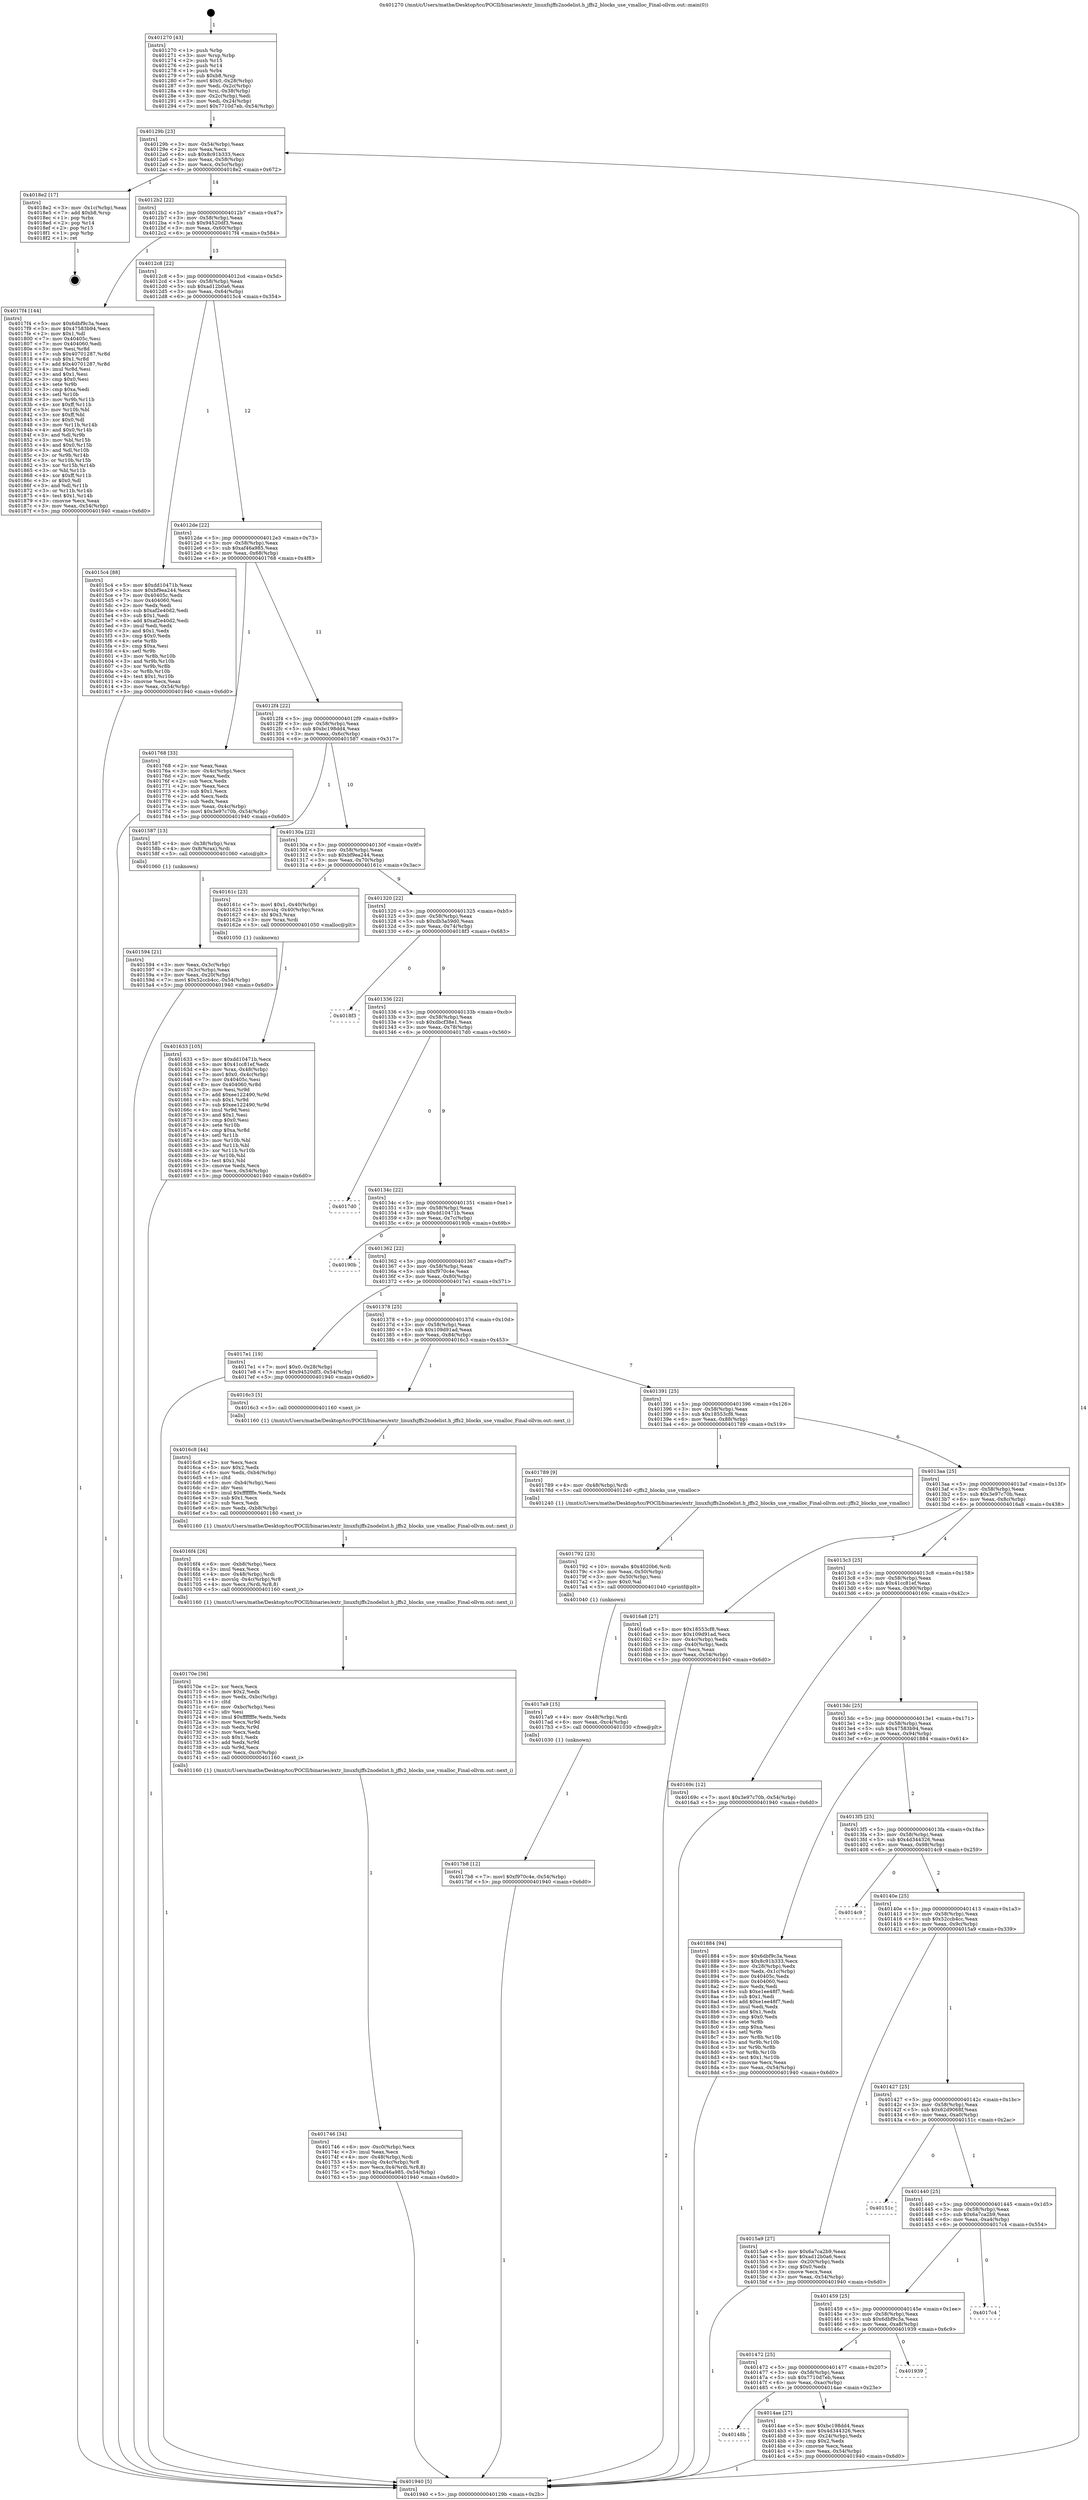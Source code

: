 digraph "0x401270" {
  label = "0x401270 (/mnt/c/Users/mathe/Desktop/tcc/POCII/binaries/extr_linuxfsjffs2nodelist.h_jffs2_blocks_use_vmalloc_Final-ollvm.out::main(0))"
  labelloc = "t"
  node[shape=record]

  Entry [label="",width=0.3,height=0.3,shape=circle,fillcolor=black,style=filled]
  "0x40129b" [label="{
     0x40129b [23]\l
     | [instrs]\l
     &nbsp;&nbsp;0x40129b \<+3\>: mov -0x54(%rbp),%eax\l
     &nbsp;&nbsp;0x40129e \<+2\>: mov %eax,%ecx\l
     &nbsp;&nbsp;0x4012a0 \<+6\>: sub $0x8c91b333,%ecx\l
     &nbsp;&nbsp;0x4012a6 \<+3\>: mov %eax,-0x58(%rbp)\l
     &nbsp;&nbsp;0x4012a9 \<+3\>: mov %ecx,-0x5c(%rbp)\l
     &nbsp;&nbsp;0x4012ac \<+6\>: je 00000000004018e2 \<main+0x672\>\l
  }"]
  "0x4018e2" [label="{
     0x4018e2 [17]\l
     | [instrs]\l
     &nbsp;&nbsp;0x4018e2 \<+3\>: mov -0x1c(%rbp),%eax\l
     &nbsp;&nbsp;0x4018e5 \<+7\>: add $0xb8,%rsp\l
     &nbsp;&nbsp;0x4018ec \<+1\>: pop %rbx\l
     &nbsp;&nbsp;0x4018ed \<+2\>: pop %r14\l
     &nbsp;&nbsp;0x4018ef \<+2\>: pop %r15\l
     &nbsp;&nbsp;0x4018f1 \<+1\>: pop %rbp\l
     &nbsp;&nbsp;0x4018f2 \<+1\>: ret\l
  }"]
  "0x4012b2" [label="{
     0x4012b2 [22]\l
     | [instrs]\l
     &nbsp;&nbsp;0x4012b2 \<+5\>: jmp 00000000004012b7 \<main+0x47\>\l
     &nbsp;&nbsp;0x4012b7 \<+3\>: mov -0x58(%rbp),%eax\l
     &nbsp;&nbsp;0x4012ba \<+5\>: sub $0x94520df3,%eax\l
     &nbsp;&nbsp;0x4012bf \<+3\>: mov %eax,-0x60(%rbp)\l
     &nbsp;&nbsp;0x4012c2 \<+6\>: je 00000000004017f4 \<main+0x584\>\l
  }"]
  Exit [label="",width=0.3,height=0.3,shape=circle,fillcolor=black,style=filled,peripheries=2]
  "0x4017f4" [label="{
     0x4017f4 [144]\l
     | [instrs]\l
     &nbsp;&nbsp;0x4017f4 \<+5\>: mov $0x6dbf9c3a,%eax\l
     &nbsp;&nbsp;0x4017f9 \<+5\>: mov $0x47583b94,%ecx\l
     &nbsp;&nbsp;0x4017fe \<+2\>: mov $0x1,%dl\l
     &nbsp;&nbsp;0x401800 \<+7\>: mov 0x40405c,%esi\l
     &nbsp;&nbsp;0x401807 \<+7\>: mov 0x404060,%edi\l
     &nbsp;&nbsp;0x40180e \<+3\>: mov %esi,%r8d\l
     &nbsp;&nbsp;0x401811 \<+7\>: sub $0x40701287,%r8d\l
     &nbsp;&nbsp;0x401818 \<+4\>: sub $0x1,%r8d\l
     &nbsp;&nbsp;0x40181c \<+7\>: add $0x40701287,%r8d\l
     &nbsp;&nbsp;0x401823 \<+4\>: imul %r8d,%esi\l
     &nbsp;&nbsp;0x401827 \<+3\>: and $0x1,%esi\l
     &nbsp;&nbsp;0x40182a \<+3\>: cmp $0x0,%esi\l
     &nbsp;&nbsp;0x40182d \<+4\>: sete %r9b\l
     &nbsp;&nbsp;0x401831 \<+3\>: cmp $0xa,%edi\l
     &nbsp;&nbsp;0x401834 \<+4\>: setl %r10b\l
     &nbsp;&nbsp;0x401838 \<+3\>: mov %r9b,%r11b\l
     &nbsp;&nbsp;0x40183b \<+4\>: xor $0xff,%r11b\l
     &nbsp;&nbsp;0x40183f \<+3\>: mov %r10b,%bl\l
     &nbsp;&nbsp;0x401842 \<+3\>: xor $0xff,%bl\l
     &nbsp;&nbsp;0x401845 \<+3\>: xor $0x0,%dl\l
     &nbsp;&nbsp;0x401848 \<+3\>: mov %r11b,%r14b\l
     &nbsp;&nbsp;0x40184b \<+4\>: and $0x0,%r14b\l
     &nbsp;&nbsp;0x40184f \<+3\>: and %dl,%r9b\l
     &nbsp;&nbsp;0x401852 \<+3\>: mov %bl,%r15b\l
     &nbsp;&nbsp;0x401855 \<+4\>: and $0x0,%r15b\l
     &nbsp;&nbsp;0x401859 \<+3\>: and %dl,%r10b\l
     &nbsp;&nbsp;0x40185c \<+3\>: or %r9b,%r14b\l
     &nbsp;&nbsp;0x40185f \<+3\>: or %r10b,%r15b\l
     &nbsp;&nbsp;0x401862 \<+3\>: xor %r15b,%r14b\l
     &nbsp;&nbsp;0x401865 \<+3\>: or %bl,%r11b\l
     &nbsp;&nbsp;0x401868 \<+4\>: xor $0xff,%r11b\l
     &nbsp;&nbsp;0x40186c \<+3\>: or $0x0,%dl\l
     &nbsp;&nbsp;0x40186f \<+3\>: and %dl,%r11b\l
     &nbsp;&nbsp;0x401872 \<+3\>: or %r11b,%r14b\l
     &nbsp;&nbsp;0x401875 \<+4\>: test $0x1,%r14b\l
     &nbsp;&nbsp;0x401879 \<+3\>: cmovne %ecx,%eax\l
     &nbsp;&nbsp;0x40187c \<+3\>: mov %eax,-0x54(%rbp)\l
     &nbsp;&nbsp;0x40187f \<+5\>: jmp 0000000000401940 \<main+0x6d0\>\l
  }"]
  "0x4012c8" [label="{
     0x4012c8 [22]\l
     | [instrs]\l
     &nbsp;&nbsp;0x4012c8 \<+5\>: jmp 00000000004012cd \<main+0x5d\>\l
     &nbsp;&nbsp;0x4012cd \<+3\>: mov -0x58(%rbp),%eax\l
     &nbsp;&nbsp;0x4012d0 \<+5\>: sub $0xad12b0a6,%eax\l
     &nbsp;&nbsp;0x4012d5 \<+3\>: mov %eax,-0x64(%rbp)\l
     &nbsp;&nbsp;0x4012d8 \<+6\>: je 00000000004015c4 \<main+0x354\>\l
  }"]
  "0x4017b8" [label="{
     0x4017b8 [12]\l
     | [instrs]\l
     &nbsp;&nbsp;0x4017b8 \<+7\>: movl $0xf970c4e,-0x54(%rbp)\l
     &nbsp;&nbsp;0x4017bf \<+5\>: jmp 0000000000401940 \<main+0x6d0\>\l
  }"]
  "0x4015c4" [label="{
     0x4015c4 [88]\l
     | [instrs]\l
     &nbsp;&nbsp;0x4015c4 \<+5\>: mov $0xdd10471b,%eax\l
     &nbsp;&nbsp;0x4015c9 \<+5\>: mov $0xbf9ea244,%ecx\l
     &nbsp;&nbsp;0x4015ce \<+7\>: mov 0x40405c,%edx\l
     &nbsp;&nbsp;0x4015d5 \<+7\>: mov 0x404060,%esi\l
     &nbsp;&nbsp;0x4015dc \<+2\>: mov %edx,%edi\l
     &nbsp;&nbsp;0x4015de \<+6\>: sub $0xaf2e40d2,%edi\l
     &nbsp;&nbsp;0x4015e4 \<+3\>: sub $0x1,%edi\l
     &nbsp;&nbsp;0x4015e7 \<+6\>: add $0xaf2e40d2,%edi\l
     &nbsp;&nbsp;0x4015ed \<+3\>: imul %edi,%edx\l
     &nbsp;&nbsp;0x4015f0 \<+3\>: and $0x1,%edx\l
     &nbsp;&nbsp;0x4015f3 \<+3\>: cmp $0x0,%edx\l
     &nbsp;&nbsp;0x4015f6 \<+4\>: sete %r8b\l
     &nbsp;&nbsp;0x4015fa \<+3\>: cmp $0xa,%esi\l
     &nbsp;&nbsp;0x4015fd \<+4\>: setl %r9b\l
     &nbsp;&nbsp;0x401601 \<+3\>: mov %r8b,%r10b\l
     &nbsp;&nbsp;0x401604 \<+3\>: and %r9b,%r10b\l
     &nbsp;&nbsp;0x401607 \<+3\>: xor %r9b,%r8b\l
     &nbsp;&nbsp;0x40160a \<+3\>: or %r8b,%r10b\l
     &nbsp;&nbsp;0x40160d \<+4\>: test $0x1,%r10b\l
     &nbsp;&nbsp;0x401611 \<+3\>: cmovne %ecx,%eax\l
     &nbsp;&nbsp;0x401614 \<+3\>: mov %eax,-0x54(%rbp)\l
     &nbsp;&nbsp;0x401617 \<+5\>: jmp 0000000000401940 \<main+0x6d0\>\l
  }"]
  "0x4012de" [label="{
     0x4012de [22]\l
     | [instrs]\l
     &nbsp;&nbsp;0x4012de \<+5\>: jmp 00000000004012e3 \<main+0x73\>\l
     &nbsp;&nbsp;0x4012e3 \<+3\>: mov -0x58(%rbp),%eax\l
     &nbsp;&nbsp;0x4012e6 \<+5\>: sub $0xaf46a985,%eax\l
     &nbsp;&nbsp;0x4012eb \<+3\>: mov %eax,-0x68(%rbp)\l
     &nbsp;&nbsp;0x4012ee \<+6\>: je 0000000000401768 \<main+0x4f8\>\l
  }"]
  "0x4017a9" [label="{
     0x4017a9 [15]\l
     | [instrs]\l
     &nbsp;&nbsp;0x4017a9 \<+4\>: mov -0x48(%rbp),%rdi\l
     &nbsp;&nbsp;0x4017ad \<+6\>: mov %eax,-0xc4(%rbp)\l
     &nbsp;&nbsp;0x4017b3 \<+5\>: call 0000000000401030 \<free@plt\>\l
     | [calls]\l
     &nbsp;&nbsp;0x401030 \{1\} (unknown)\l
  }"]
  "0x401768" [label="{
     0x401768 [33]\l
     | [instrs]\l
     &nbsp;&nbsp;0x401768 \<+2\>: xor %eax,%eax\l
     &nbsp;&nbsp;0x40176a \<+3\>: mov -0x4c(%rbp),%ecx\l
     &nbsp;&nbsp;0x40176d \<+2\>: mov %eax,%edx\l
     &nbsp;&nbsp;0x40176f \<+2\>: sub %ecx,%edx\l
     &nbsp;&nbsp;0x401771 \<+2\>: mov %eax,%ecx\l
     &nbsp;&nbsp;0x401773 \<+3\>: sub $0x1,%ecx\l
     &nbsp;&nbsp;0x401776 \<+2\>: add %ecx,%edx\l
     &nbsp;&nbsp;0x401778 \<+2\>: sub %edx,%eax\l
     &nbsp;&nbsp;0x40177a \<+3\>: mov %eax,-0x4c(%rbp)\l
     &nbsp;&nbsp;0x40177d \<+7\>: movl $0x3e97c70b,-0x54(%rbp)\l
     &nbsp;&nbsp;0x401784 \<+5\>: jmp 0000000000401940 \<main+0x6d0\>\l
  }"]
  "0x4012f4" [label="{
     0x4012f4 [22]\l
     | [instrs]\l
     &nbsp;&nbsp;0x4012f4 \<+5\>: jmp 00000000004012f9 \<main+0x89\>\l
     &nbsp;&nbsp;0x4012f9 \<+3\>: mov -0x58(%rbp),%eax\l
     &nbsp;&nbsp;0x4012fc \<+5\>: sub $0xbc198dd4,%eax\l
     &nbsp;&nbsp;0x401301 \<+3\>: mov %eax,-0x6c(%rbp)\l
     &nbsp;&nbsp;0x401304 \<+6\>: je 0000000000401587 \<main+0x317\>\l
  }"]
  "0x401792" [label="{
     0x401792 [23]\l
     | [instrs]\l
     &nbsp;&nbsp;0x401792 \<+10\>: movabs $0x4020b6,%rdi\l
     &nbsp;&nbsp;0x40179c \<+3\>: mov %eax,-0x50(%rbp)\l
     &nbsp;&nbsp;0x40179f \<+3\>: mov -0x50(%rbp),%esi\l
     &nbsp;&nbsp;0x4017a2 \<+2\>: mov $0x0,%al\l
     &nbsp;&nbsp;0x4017a4 \<+5\>: call 0000000000401040 \<printf@plt\>\l
     | [calls]\l
     &nbsp;&nbsp;0x401040 \{1\} (unknown)\l
  }"]
  "0x401587" [label="{
     0x401587 [13]\l
     | [instrs]\l
     &nbsp;&nbsp;0x401587 \<+4\>: mov -0x38(%rbp),%rax\l
     &nbsp;&nbsp;0x40158b \<+4\>: mov 0x8(%rax),%rdi\l
     &nbsp;&nbsp;0x40158f \<+5\>: call 0000000000401060 \<atoi@plt\>\l
     | [calls]\l
     &nbsp;&nbsp;0x401060 \{1\} (unknown)\l
  }"]
  "0x40130a" [label="{
     0x40130a [22]\l
     | [instrs]\l
     &nbsp;&nbsp;0x40130a \<+5\>: jmp 000000000040130f \<main+0x9f\>\l
     &nbsp;&nbsp;0x40130f \<+3\>: mov -0x58(%rbp),%eax\l
     &nbsp;&nbsp;0x401312 \<+5\>: sub $0xbf9ea244,%eax\l
     &nbsp;&nbsp;0x401317 \<+3\>: mov %eax,-0x70(%rbp)\l
     &nbsp;&nbsp;0x40131a \<+6\>: je 000000000040161c \<main+0x3ac\>\l
  }"]
  "0x401746" [label="{
     0x401746 [34]\l
     | [instrs]\l
     &nbsp;&nbsp;0x401746 \<+6\>: mov -0xc0(%rbp),%ecx\l
     &nbsp;&nbsp;0x40174c \<+3\>: imul %eax,%ecx\l
     &nbsp;&nbsp;0x40174f \<+4\>: mov -0x48(%rbp),%rdi\l
     &nbsp;&nbsp;0x401753 \<+4\>: movslq -0x4c(%rbp),%r8\l
     &nbsp;&nbsp;0x401757 \<+5\>: mov %ecx,0x4(%rdi,%r8,8)\l
     &nbsp;&nbsp;0x40175c \<+7\>: movl $0xaf46a985,-0x54(%rbp)\l
     &nbsp;&nbsp;0x401763 \<+5\>: jmp 0000000000401940 \<main+0x6d0\>\l
  }"]
  "0x40161c" [label="{
     0x40161c [23]\l
     | [instrs]\l
     &nbsp;&nbsp;0x40161c \<+7\>: movl $0x1,-0x40(%rbp)\l
     &nbsp;&nbsp;0x401623 \<+4\>: movslq -0x40(%rbp),%rax\l
     &nbsp;&nbsp;0x401627 \<+4\>: shl $0x3,%rax\l
     &nbsp;&nbsp;0x40162b \<+3\>: mov %rax,%rdi\l
     &nbsp;&nbsp;0x40162e \<+5\>: call 0000000000401050 \<malloc@plt\>\l
     | [calls]\l
     &nbsp;&nbsp;0x401050 \{1\} (unknown)\l
  }"]
  "0x401320" [label="{
     0x401320 [22]\l
     | [instrs]\l
     &nbsp;&nbsp;0x401320 \<+5\>: jmp 0000000000401325 \<main+0xb5\>\l
     &nbsp;&nbsp;0x401325 \<+3\>: mov -0x58(%rbp),%eax\l
     &nbsp;&nbsp;0x401328 \<+5\>: sub $0xdb3a59d0,%eax\l
     &nbsp;&nbsp;0x40132d \<+3\>: mov %eax,-0x74(%rbp)\l
     &nbsp;&nbsp;0x401330 \<+6\>: je 00000000004018f3 \<main+0x683\>\l
  }"]
  "0x40170e" [label="{
     0x40170e [56]\l
     | [instrs]\l
     &nbsp;&nbsp;0x40170e \<+2\>: xor %ecx,%ecx\l
     &nbsp;&nbsp;0x401710 \<+5\>: mov $0x2,%edx\l
     &nbsp;&nbsp;0x401715 \<+6\>: mov %edx,-0xbc(%rbp)\l
     &nbsp;&nbsp;0x40171b \<+1\>: cltd\l
     &nbsp;&nbsp;0x40171c \<+6\>: mov -0xbc(%rbp),%esi\l
     &nbsp;&nbsp;0x401722 \<+2\>: idiv %esi\l
     &nbsp;&nbsp;0x401724 \<+6\>: imul $0xfffffffe,%edx,%edx\l
     &nbsp;&nbsp;0x40172a \<+3\>: mov %ecx,%r9d\l
     &nbsp;&nbsp;0x40172d \<+3\>: sub %edx,%r9d\l
     &nbsp;&nbsp;0x401730 \<+2\>: mov %ecx,%edx\l
     &nbsp;&nbsp;0x401732 \<+3\>: sub $0x1,%edx\l
     &nbsp;&nbsp;0x401735 \<+3\>: add %edx,%r9d\l
     &nbsp;&nbsp;0x401738 \<+3\>: sub %r9d,%ecx\l
     &nbsp;&nbsp;0x40173b \<+6\>: mov %ecx,-0xc0(%rbp)\l
     &nbsp;&nbsp;0x401741 \<+5\>: call 0000000000401160 \<next_i\>\l
     | [calls]\l
     &nbsp;&nbsp;0x401160 \{1\} (/mnt/c/Users/mathe/Desktop/tcc/POCII/binaries/extr_linuxfsjffs2nodelist.h_jffs2_blocks_use_vmalloc_Final-ollvm.out::next_i)\l
  }"]
  "0x4018f3" [label="{
     0x4018f3\l
  }", style=dashed]
  "0x401336" [label="{
     0x401336 [22]\l
     | [instrs]\l
     &nbsp;&nbsp;0x401336 \<+5\>: jmp 000000000040133b \<main+0xcb\>\l
     &nbsp;&nbsp;0x40133b \<+3\>: mov -0x58(%rbp),%eax\l
     &nbsp;&nbsp;0x40133e \<+5\>: sub $0xdbcf38e1,%eax\l
     &nbsp;&nbsp;0x401343 \<+3\>: mov %eax,-0x78(%rbp)\l
     &nbsp;&nbsp;0x401346 \<+6\>: je 00000000004017d0 \<main+0x560\>\l
  }"]
  "0x4016f4" [label="{
     0x4016f4 [26]\l
     | [instrs]\l
     &nbsp;&nbsp;0x4016f4 \<+6\>: mov -0xb8(%rbp),%ecx\l
     &nbsp;&nbsp;0x4016fa \<+3\>: imul %eax,%ecx\l
     &nbsp;&nbsp;0x4016fd \<+4\>: mov -0x48(%rbp),%rdi\l
     &nbsp;&nbsp;0x401701 \<+4\>: movslq -0x4c(%rbp),%r8\l
     &nbsp;&nbsp;0x401705 \<+4\>: mov %ecx,(%rdi,%r8,8)\l
     &nbsp;&nbsp;0x401709 \<+5\>: call 0000000000401160 \<next_i\>\l
     | [calls]\l
     &nbsp;&nbsp;0x401160 \{1\} (/mnt/c/Users/mathe/Desktop/tcc/POCII/binaries/extr_linuxfsjffs2nodelist.h_jffs2_blocks_use_vmalloc_Final-ollvm.out::next_i)\l
  }"]
  "0x4017d0" [label="{
     0x4017d0\l
  }", style=dashed]
  "0x40134c" [label="{
     0x40134c [22]\l
     | [instrs]\l
     &nbsp;&nbsp;0x40134c \<+5\>: jmp 0000000000401351 \<main+0xe1\>\l
     &nbsp;&nbsp;0x401351 \<+3\>: mov -0x58(%rbp),%eax\l
     &nbsp;&nbsp;0x401354 \<+5\>: sub $0xdd10471b,%eax\l
     &nbsp;&nbsp;0x401359 \<+3\>: mov %eax,-0x7c(%rbp)\l
     &nbsp;&nbsp;0x40135c \<+6\>: je 000000000040190b \<main+0x69b\>\l
  }"]
  "0x4016c8" [label="{
     0x4016c8 [44]\l
     | [instrs]\l
     &nbsp;&nbsp;0x4016c8 \<+2\>: xor %ecx,%ecx\l
     &nbsp;&nbsp;0x4016ca \<+5\>: mov $0x2,%edx\l
     &nbsp;&nbsp;0x4016cf \<+6\>: mov %edx,-0xb4(%rbp)\l
     &nbsp;&nbsp;0x4016d5 \<+1\>: cltd\l
     &nbsp;&nbsp;0x4016d6 \<+6\>: mov -0xb4(%rbp),%esi\l
     &nbsp;&nbsp;0x4016dc \<+2\>: idiv %esi\l
     &nbsp;&nbsp;0x4016de \<+6\>: imul $0xfffffffe,%edx,%edx\l
     &nbsp;&nbsp;0x4016e4 \<+3\>: sub $0x1,%ecx\l
     &nbsp;&nbsp;0x4016e7 \<+2\>: sub %ecx,%edx\l
     &nbsp;&nbsp;0x4016e9 \<+6\>: mov %edx,-0xb8(%rbp)\l
     &nbsp;&nbsp;0x4016ef \<+5\>: call 0000000000401160 \<next_i\>\l
     | [calls]\l
     &nbsp;&nbsp;0x401160 \{1\} (/mnt/c/Users/mathe/Desktop/tcc/POCII/binaries/extr_linuxfsjffs2nodelist.h_jffs2_blocks_use_vmalloc_Final-ollvm.out::next_i)\l
  }"]
  "0x40190b" [label="{
     0x40190b\l
  }", style=dashed]
  "0x401362" [label="{
     0x401362 [22]\l
     | [instrs]\l
     &nbsp;&nbsp;0x401362 \<+5\>: jmp 0000000000401367 \<main+0xf7\>\l
     &nbsp;&nbsp;0x401367 \<+3\>: mov -0x58(%rbp),%eax\l
     &nbsp;&nbsp;0x40136a \<+5\>: sub $0xf970c4e,%eax\l
     &nbsp;&nbsp;0x40136f \<+3\>: mov %eax,-0x80(%rbp)\l
     &nbsp;&nbsp;0x401372 \<+6\>: je 00000000004017e1 \<main+0x571\>\l
  }"]
  "0x401633" [label="{
     0x401633 [105]\l
     | [instrs]\l
     &nbsp;&nbsp;0x401633 \<+5\>: mov $0xdd10471b,%ecx\l
     &nbsp;&nbsp;0x401638 \<+5\>: mov $0x41cc81ef,%edx\l
     &nbsp;&nbsp;0x40163d \<+4\>: mov %rax,-0x48(%rbp)\l
     &nbsp;&nbsp;0x401641 \<+7\>: movl $0x0,-0x4c(%rbp)\l
     &nbsp;&nbsp;0x401648 \<+7\>: mov 0x40405c,%esi\l
     &nbsp;&nbsp;0x40164f \<+8\>: mov 0x404060,%r8d\l
     &nbsp;&nbsp;0x401657 \<+3\>: mov %esi,%r9d\l
     &nbsp;&nbsp;0x40165a \<+7\>: add $0xee122490,%r9d\l
     &nbsp;&nbsp;0x401661 \<+4\>: sub $0x1,%r9d\l
     &nbsp;&nbsp;0x401665 \<+7\>: sub $0xee122490,%r9d\l
     &nbsp;&nbsp;0x40166c \<+4\>: imul %r9d,%esi\l
     &nbsp;&nbsp;0x401670 \<+3\>: and $0x1,%esi\l
     &nbsp;&nbsp;0x401673 \<+3\>: cmp $0x0,%esi\l
     &nbsp;&nbsp;0x401676 \<+4\>: sete %r10b\l
     &nbsp;&nbsp;0x40167a \<+4\>: cmp $0xa,%r8d\l
     &nbsp;&nbsp;0x40167e \<+4\>: setl %r11b\l
     &nbsp;&nbsp;0x401682 \<+3\>: mov %r10b,%bl\l
     &nbsp;&nbsp;0x401685 \<+3\>: and %r11b,%bl\l
     &nbsp;&nbsp;0x401688 \<+3\>: xor %r11b,%r10b\l
     &nbsp;&nbsp;0x40168b \<+3\>: or %r10b,%bl\l
     &nbsp;&nbsp;0x40168e \<+3\>: test $0x1,%bl\l
     &nbsp;&nbsp;0x401691 \<+3\>: cmovne %edx,%ecx\l
     &nbsp;&nbsp;0x401694 \<+3\>: mov %ecx,-0x54(%rbp)\l
     &nbsp;&nbsp;0x401697 \<+5\>: jmp 0000000000401940 \<main+0x6d0\>\l
  }"]
  "0x4017e1" [label="{
     0x4017e1 [19]\l
     | [instrs]\l
     &nbsp;&nbsp;0x4017e1 \<+7\>: movl $0x0,-0x28(%rbp)\l
     &nbsp;&nbsp;0x4017e8 \<+7\>: movl $0x94520df3,-0x54(%rbp)\l
     &nbsp;&nbsp;0x4017ef \<+5\>: jmp 0000000000401940 \<main+0x6d0\>\l
  }"]
  "0x401378" [label="{
     0x401378 [25]\l
     | [instrs]\l
     &nbsp;&nbsp;0x401378 \<+5\>: jmp 000000000040137d \<main+0x10d\>\l
     &nbsp;&nbsp;0x40137d \<+3\>: mov -0x58(%rbp),%eax\l
     &nbsp;&nbsp;0x401380 \<+5\>: sub $0x109d91ad,%eax\l
     &nbsp;&nbsp;0x401385 \<+6\>: mov %eax,-0x84(%rbp)\l
     &nbsp;&nbsp;0x40138b \<+6\>: je 00000000004016c3 \<main+0x453\>\l
  }"]
  "0x401594" [label="{
     0x401594 [21]\l
     | [instrs]\l
     &nbsp;&nbsp;0x401594 \<+3\>: mov %eax,-0x3c(%rbp)\l
     &nbsp;&nbsp;0x401597 \<+3\>: mov -0x3c(%rbp),%eax\l
     &nbsp;&nbsp;0x40159a \<+3\>: mov %eax,-0x20(%rbp)\l
     &nbsp;&nbsp;0x40159d \<+7\>: movl $0x52ccb4cc,-0x54(%rbp)\l
     &nbsp;&nbsp;0x4015a4 \<+5\>: jmp 0000000000401940 \<main+0x6d0\>\l
  }"]
  "0x4016c3" [label="{
     0x4016c3 [5]\l
     | [instrs]\l
     &nbsp;&nbsp;0x4016c3 \<+5\>: call 0000000000401160 \<next_i\>\l
     | [calls]\l
     &nbsp;&nbsp;0x401160 \{1\} (/mnt/c/Users/mathe/Desktop/tcc/POCII/binaries/extr_linuxfsjffs2nodelist.h_jffs2_blocks_use_vmalloc_Final-ollvm.out::next_i)\l
  }"]
  "0x401391" [label="{
     0x401391 [25]\l
     | [instrs]\l
     &nbsp;&nbsp;0x401391 \<+5\>: jmp 0000000000401396 \<main+0x126\>\l
     &nbsp;&nbsp;0x401396 \<+3\>: mov -0x58(%rbp),%eax\l
     &nbsp;&nbsp;0x401399 \<+5\>: sub $0x18553cf8,%eax\l
     &nbsp;&nbsp;0x40139e \<+6\>: mov %eax,-0x88(%rbp)\l
     &nbsp;&nbsp;0x4013a4 \<+6\>: je 0000000000401789 \<main+0x519\>\l
  }"]
  "0x401270" [label="{
     0x401270 [43]\l
     | [instrs]\l
     &nbsp;&nbsp;0x401270 \<+1\>: push %rbp\l
     &nbsp;&nbsp;0x401271 \<+3\>: mov %rsp,%rbp\l
     &nbsp;&nbsp;0x401274 \<+2\>: push %r15\l
     &nbsp;&nbsp;0x401276 \<+2\>: push %r14\l
     &nbsp;&nbsp;0x401278 \<+1\>: push %rbx\l
     &nbsp;&nbsp;0x401279 \<+7\>: sub $0xb8,%rsp\l
     &nbsp;&nbsp;0x401280 \<+7\>: movl $0x0,-0x28(%rbp)\l
     &nbsp;&nbsp;0x401287 \<+3\>: mov %edi,-0x2c(%rbp)\l
     &nbsp;&nbsp;0x40128a \<+4\>: mov %rsi,-0x38(%rbp)\l
     &nbsp;&nbsp;0x40128e \<+3\>: mov -0x2c(%rbp),%edi\l
     &nbsp;&nbsp;0x401291 \<+3\>: mov %edi,-0x24(%rbp)\l
     &nbsp;&nbsp;0x401294 \<+7\>: movl $0x7710d7eb,-0x54(%rbp)\l
  }"]
  "0x401789" [label="{
     0x401789 [9]\l
     | [instrs]\l
     &nbsp;&nbsp;0x401789 \<+4\>: mov -0x48(%rbp),%rdi\l
     &nbsp;&nbsp;0x40178d \<+5\>: call 0000000000401240 \<jffs2_blocks_use_vmalloc\>\l
     | [calls]\l
     &nbsp;&nbsp;0x401240 \{1\} (/mnt/c/Users/mathe/Desktop/tcc/POCII/binaries/extr_linuxfsjffs2nodelist.h_jffs2_blocks_use_vmalloc_Final-ollvm.out::jffs2_blocks_use_vmalloc)\l
  }"]
  "0x4013aa" [label="{
     0x4013aa [25]\l
     | [instrs]\l
     &nbsp;&nbsp;0x4013aa \<+5\>: jmp 00000000004013af \<main+0x13f\>\l
     &nbsp;&nbsp;0x4013af \<+3\>: mov -0x58(%rbp),%eax\l
     &nbsp;&nbsp;0x4013b2 \<+5\>: sub $0x3e97c70b,%eax\l
     &nbsp;&nbsp;0x4013b7 \<+6\>: mov %eax,-0x8c(%rbp)\l
     &nbsp;&nbsp;0x4013bd \<+6\>: je 00000000004016a8 \<main+0x438\>\l
  }"]
  "0x401940" [label="{
     0x401940 [5]\l
     | [instrs]\l
     &nbsp;&nbsp;0x401940 \<+5\>: jmp 000000000040129b \<main+0x2b\>\l
  }"]
  "0x4016a8" [label="{
     0x4016a8 [27]\l
     | [instrs]\l
     &nbsp;&nbsp;0x4016a8 \<+5\>: mov $0x18553cf8,%eax\l
     &nbsp;&nbsp;0x4016ad \<+5\>: mov $0x109d91ad,%ecx\l
     &nbsp;&nbsp;0x4016b2 \<+3\>: mov -0x4c(%rbp),%edx\l
     &nbsp;&nbsp;0x4016b5 \<+3\>: cmp -0x40(%rbp),%edx\l
     &nbsp;&nbsp;0x4016b8 \<+3\>: cmovl %ecx,%eax\l
     &nbsp;&nbsp;0x4016bb \<+3\>: mov %eax,-0x54(%rbp)\l
     &nbsp;&nbsp;0x4016be \<+5\>: jmp 0000000000401940 \<main+0x6d0\>\l
  }"]
  "0x4013c3" [label="{
     0x4013c3 [25]\l
     | [instrs]\l
     &nbsp;&nbsp;0x4013c3 \<+5\>: jmp 00000000004013c8 \<main+0x158\>\l
     &nbsp;&nbsp;0x4013c8 \<+3\>: mov -0x58(%rbp),%eax\l
     &nbsp;&nbsp;0x4013cb \<+5\>: sub $0x41cc81ef,%eax\l
     &nbsp;&nbsp;0x4013d0 \<+6\>: mov %eax,-0x90(%rbp)\l
     &nbsp;&nbsp;0x4013d6 \<+6\>: je 000000000040169c \<main+0x42c\>\l
  }"]
  "0x40148b" [label="{
     0x40148b\l
  }", style=dashed]
  "0x40169c" [label="{
     0x40169c [12]\l
     | [instrs]\l
     &nbsp;&nbsp;0x40169c \<+7\>: movl $0x3e97c70b,-0x54(%rbp)\l
     &nbsp;&nbsp;0x4016a3 \<+5\>: jmp 0000000000401940 \<main+0x6d0\>\l
  }"]
  "0x4013dc" [label="{
     0x4013dc [25]\l
     | [instrs]\l
     &nbsp;&nbsp;0x4013dc \<+5\>: jmp 00000000004013e1 \<main+0x171\>\l
     &nbsp;&nbsp;0x4013e1 \<+3\>: mov -0x58(%rbp),%eax\l
     &nbsp;&nbsp;0x4013e4 \<+5\>: sub $0x47583b94,%eax\l
     &nbsp;&nbsp;0x4013e9 \<+6\>: mov %eax,-0x94(%rbp)\l
     &nbsp;&nbsp;0x4013ef \<+6\>: je 0000000000401884 \<main+0x614\>\l
  }"]
  "0x4014ae" [label="{
     0x4014ae [27]\l
     | [instrs]\l
     &nbsp;&nbsp;0x4014ae \<+5\>: mov $0xbc198dd4,%eax\l
     &nbsp;&nbsp;0x4014b3 \<+5\>: mov $0x4d344326,%ecx\l
     &nbsp;&nbsp;0x4014b8 \<+3\>: mov -0x24(%rbp),%edx\l
     &nbsp;&nbsp;0x4014bb \<+3\>: cmp $0x2,%edx\l
     &nbsp;&nbsp;0x4014be \<+3\>: cmovne %ecx,%eax\l
     &nbsp;&nbsp;0x4014c1 \<+3\>: mov %eax,-0x54(%rbp)\l
     &nbsp;&nbsp;0x4014c4 \<+5\>: jmp 0000000000401940 \<main+0x6d0\>\l
  }"]
  "0x401884" [label="{
     0x401884 [94]\l
     | [instrs]\l
     &nbsp;&nbsp;0x401884 \<+5\>: mov $0x6dbf9c3a,%eax\l
     &nbsp;&nbsp;0x401889 \<+5\>: mov $0x8c91b333,%ecx\l
     &nbsp;&nbsp;0x40188e \<+3\>: mov -0x28(%rbp),%edx\l
     &nbsp;&nbsp;0x401891 \<+3\>: mov %edx,-0x1c(%rbp)\l
     &nbsp;&nbsp;0x401894 \<+7\>: mov 0x40405c,%edx\l
     &nbsp;&nbsp;0x40189b \<+7\>: mov 0x404060,%esi\l
     &nbsp;&nbsp;0x4018a2 \<+2\>: mov %edx,%edi\l
     &nbsp;&nbsp;0x4018a4 \<+6\>: sub $0xe1ee48f7,%edi\l
     &nbsp;&nbsp;0x4018aa \<+3\>: sub $0x1,%edi\l
     &nbsp;&nbsp;0x4018ad \<+6\>: add $0xe1ee48f7,%edi\l
     &nbsp;&nbsp;0x4018b3 \<+3\>: imul %edi,%edx\l
     &nbsp;&nbsp;0x4018b6 \<+3\>: and $0x1,%edx\l
     &nbsp;&nbsp;0x4018b9 \<+3\>: cmp $0x0,%edx\l
     &nbsp;&nbsp;0x4018bc \<+4\>: sete %r8b\l
     &nbsp;&nbsp;0x4018c0 \<+3\>: cmp $0xa,%esi\l
     &nbsp;&nbsp;0x4018c3 \<+4\>: setl %r9b\l
     &nbsp;&nbsp;0x4018c7 \<+3\>: mov %r8b,%r10b\l
     &nbsp;&nbsp;0x4018ca \<+3\>: and %r9b,%r10b\l
     &nbsp;&nbsp;0x4018cd \<+3\>: xor %r9b,%r8b\l
     &nbsp;&nbsp;0x4018d0 \<+3\>: or %r8b,%r10b\l
     &nbsp;&nbsp;0x4018d3 \<+4\>: test $0x1,%r10b\l
     &nbsp;&nbsp;0x4018d7 \<+3\>: cmovne %ecx,%eax\l
     &nbsp;&nbsp;0x4018da \<+3\>: mov %eax,-0x54(%rbp)\l
     &nbsp;&nbsp;0x4018dd \<+5\>: jmp 0000000000401940 \<main+0x6d0\>\l
  }"]
  "0x4013f5" [label="{
     0x4013f5 [25]\l
     | [instrs]\l
     &nbsp;&nbsp;0x4013f5 \<+5\>: jmp 00000000004013fa \<main+0x18a\>\l
     &nbsp;&nbsp;0x4013fa \<+3\>: mov -0x58(%rbp),%eax\l
     &nbsp;&nbsp;0x4013fd \<+5\>: sub $0x4d344326,%eax\l
     &nbsp;&nbsp;0x401402 \<+6\>: mov %eax,-0x98(%rbp)\l
     &nbsp;&nbsp;0x401408 \<+6\>: je 00000000004014c9 \<main+0x259\>\l
  }"]
  "0x401472" [label="{
     0x401472 [25]\l
     | [instrs]\l
     &nbsp;&nbsp;0x401472 \<+5\>: jmp 0000000000401477 \<main+0x207\>\l
     &nbsp;&nbsp;0x401477 \<+3\>: mov -0x58(%rbp),%eax\l
     &nbsp;&nbsp;0x40147a \<+5\>: sub $0x7710d7eb,%eax\l
     &nbsp;&nbsp;0x40147f \<+6\>: mov %eax,-0xac(%rbp)\l
     &nbsp;&nbsp;0x401485 \<+6\>: je 00000000004014ae \<main+0x23e\>\l
  }"]
  "0x4014c9" [label="{
     0x4014c9\l
  }", style=dashed]
  "0x40140e" [label="{
     0x40140e [25]\l
     | [instrs]\l
     &nbsp;&nbsp;0x40140e \<+5\>: jmp 0000000000401413 \<main+0x1a3\>\l
     &nbsp;&nbsp;0x401413 \<+3\>: mov -0x58(%rbp),%eax\l
     &nbsp;&nbsp;0x401416 \<+5\>: sub $0x52ccb4cc,%eax\l
     &nbsp;&nbsp;0x40141b \<+6\>: mov %eax,-0x9c(%rbp)\l
     &nbsp;&nbsp;0x401421 \<+6\>: je 00000000004015a9 \<main+0x339\>\l
  }"]
  "0x401939" [label="{
     0x401939\l
  }", style=dashed]
  "0x4015a9" [label="{
     0x4015a9 [27]\l
     | [instrs]\l
     &nbsp;&nbsp;0x4015a9 \<+5\>: mov $0x6a7ca2b9,%eax\l
     &nbsp;&nbsp;0x4015ae \<+5\>: mov $0xad12b0a6,%ecx\l
     &nbsp;&nbsp;0x4015b3 \<+3\>: mov -0x20(%rbp),%edx\l
     &nbsp;&nbsp;0x4015b6 \<+3\>: cmp $0x0,%edx\l
     &nbsp;&nbsp;0x4015b9 \<+3\>: cmove %ecx,%eax\l
     &nbsp;&nbsp;0x4015bc \<+3\>: mov %eax,-0x54(%rbp)\l
     &nbsp;&nbsp;0x4015bf \<+5\>: jmp 0000000000401940 \<main+0x6d0\>\l
  }"]
  "0x401427" [label="{
     0x401427 [25]\l
     | [instrs]\l
     &nbsp;&nbsp;0x401427 \<+5\>: jmp 000000000040142c \<main+0x1bc\>\l
     &nbsp;&nbsp;0x40142c \<+3\>: mov -0x58(%rbp),%eax\l
     &nbsp;&nbsp;0x40142f \<+5\>: sub $0x62d9068f,%eax\l
     &nbsp;&nbsp;0x401434 \<+6\>: mov %eax,-0xa0(%rbp)\l
     &nbsp;&nbsp;0x40143a \<+6\>: je 000000000040151c \<main+0x2ac\>\l
  }"]
  "0x401459" [label="{
     0x401459 [25]\l
     | [instrs]\l
     &nbsp;&nbsp;0x401459 \<+5\>: jmp 000000000040145e \<main+0x1ee\>\l
     &nbsp;&nbsp;0x40145e \<+3\>: mov -0x58(%rbp),%eax\l
     &nbsp;&nbsp;0x401461 \<+5\>: sub $0x6dbf9c3a,%eax\l
     &nbsp;&nbsp;0x401466 \<+6\>: mov %eax,-0xa8(%rbp)\l
     &nbsp;&nbsp;0x40146c \<+6\>: je 0000000000401939 \<main+0x6c9\>\l
  }"]
  "0x40151c" [label="{
     0x40151c\l
  }", style=dashed]
  "0x401440" [label="{
     0x401440 [25]\l
     | [instrs]\l
     &nbsp;&nbsp;0x401440 \<+5\>: jmp 0000000000401445 \<main+0x1d5\>\l
     &nbsp;&nbsp;0x401445 \<+3\>: mov -0x58(%rbp),%eax\l
     &nbsp;&nbsp;0x401448 \<+5\>: sub $0x6a7ca2b9,%eax\l
     &nbsp;&nbsp;0x40144d \<+6\>: mov %eax,-0xa4(%rbp)\l
     &nbsp;&nbsp;0x401453 \<+6\>: je 00000000004017c4 \<main+0x554\>\l
  }"]
  "0x4017c4" [label="{
     0x4017c4\l
  }", style=dashed]
  Entry -> "0x401270" [label=" 1"]
  "0x40129b" -> "0x4018e2" [label=" 1"]
  "0x40129b" -> "0x4012b2" [label=" 14"]
  "0x4018e2" -> Exit [label=" 1"]
  "0x4012b2" -> "0x4017f4" [label=" 1"]
  "0x4012b2" -> "0x4012c8" [label=" 13"]
  "0x401884" -> "0x401940" [label=" 1"]
  "0x4012c8" -> "0x4015c4" [label=" 1"]
  "0x4012c8" -> "0x4012de" [label=" 12"]
  "0x4017f4" -> "0x401940" [label=" 1"]
  "0x4012de" -> "0x401768" [label=" 1"]
  "0x4012de" -> "0x4012f4" [label=" 11"]
  "0x4017e1" -> "0x401940" [label=" 1"]
  "0x4012f4" -> "0x401587" [label=" 1"]
  "0x4012f4" -> "0x40130a" [label=" 10"]
  "0x4017b8" -> "0x401940" [label=" 1"]
  "0x40130a" -> "0x40161c" [label=" 1"]
  "0x40130a" -> "0x401320" [label=" 9"]
  "0x4017a9" -> "0x4017b8" [label=" 1"]
  "0x401320" -> "0x4018f3" [label=" 0"]
  "0x401320" -> "0x401336" [label=" 9"]
  "0x401792" -> "0x4017a9" [label=" 1"]
  "0x401336" -> "0x4017d0" [label=" 0"]
  "0x401336" -> "0x40134c" [label=" 9"]
  "0x401789" -> "0x401792" [label=" 1"]
  "0x40134c" -> "0x40190b" [label=" 0"]
  "0x40134c" -> "0x401362" [label=" 9"]
  "0x401768" -> "0x401940" [label=" 1"]
  "0x401362" -> "0x4017e1" [label=" 1"]
  "0x401362" -> "0x401378" [label=" 8"]
  "0x401746" -> "0x401940" [label=" 1"]
  "0x401378" -> "0x4016c3" [label=" 1"]
  "0x401378" -> "0x401391" [label=" 7"]
  "0x40170e" -> "0x401746" [label=" 1"]
  "0x401391" -> "0x401789" [label=" 1"]
  "0x401391" -> "0x4013aa" [label=" 6"]
  "0x4016f4" -> "0x40170e" [label=" 1"]
  "0x4013aa" -> "0x4016a8" [label=" 2"]
  "0x4013aa" -> "0x4013c3" [label=" 4"]
  "0x4016c8" -> "0x4016f4" [label=" 1"]
  "0x4013c3" -> "0x40169c" [label=" 1"]
  "0x4013c3" -> "0x4013dc" [label=" 3"]
  "0x4016c3" -> "0x4016c8" [label=" 1"]
  "0x4013dc" -> "0x401884" [label=" 1"]
  "0x4013dc" -> "0x4013f5" [label=" 2"]
  "0x4016a8" -> "0x401940" [label=" 2"]
  "0x4013f5" -> "0x4014c9" [label=" 0"]
  "0x4013f5" -> "0x40140e" [label=" 2"]
  "0x401633" -> "0x401940" [label=" 1"]
  "0x40140e" -> "0x4015a9" [label=" 1"]
  "0x40140e" -> "0x401427" [label=" 1"]
  "0x40161c" -> "0x401633" [label=" 1"]
  "0x401427" -> "0x40151c" [label=" 0"]
  "0x401427" -> "0x401440" [label=" 1"]
  "0x4015a9" -> "0x401940" [label=" 1"]
  "0x401440" -> "0x4017c4" [label=" 0"]
  "0x401440" -> "0x401459" [label=" 1"]
  "0x4015c4" -> "0x401940" [label=" 1"]
  "0x401459" -> "0x401939" [label=" 0"]
  "0x401459" -> "0x401472" [label=" 1"]
  "0x40169c" -> "0x401940" [label=" 1"]
  "0x401472" -> "0x4014ae" [label=" 1"]
  "0x401472" -> "0x40148b" [label=" 0"]
  "0x4014ae" -> "0x401940" [label=" 1"]
  "0x401270" -> "0x40129b" [label=" 1"]
  "0x401940" -> "0x40129b" [label=" 14"]
  "0x401587" -> "0x401594" [label=" 1"]
  "0x401594" -> "0x401940" [label=" 1"]
}
